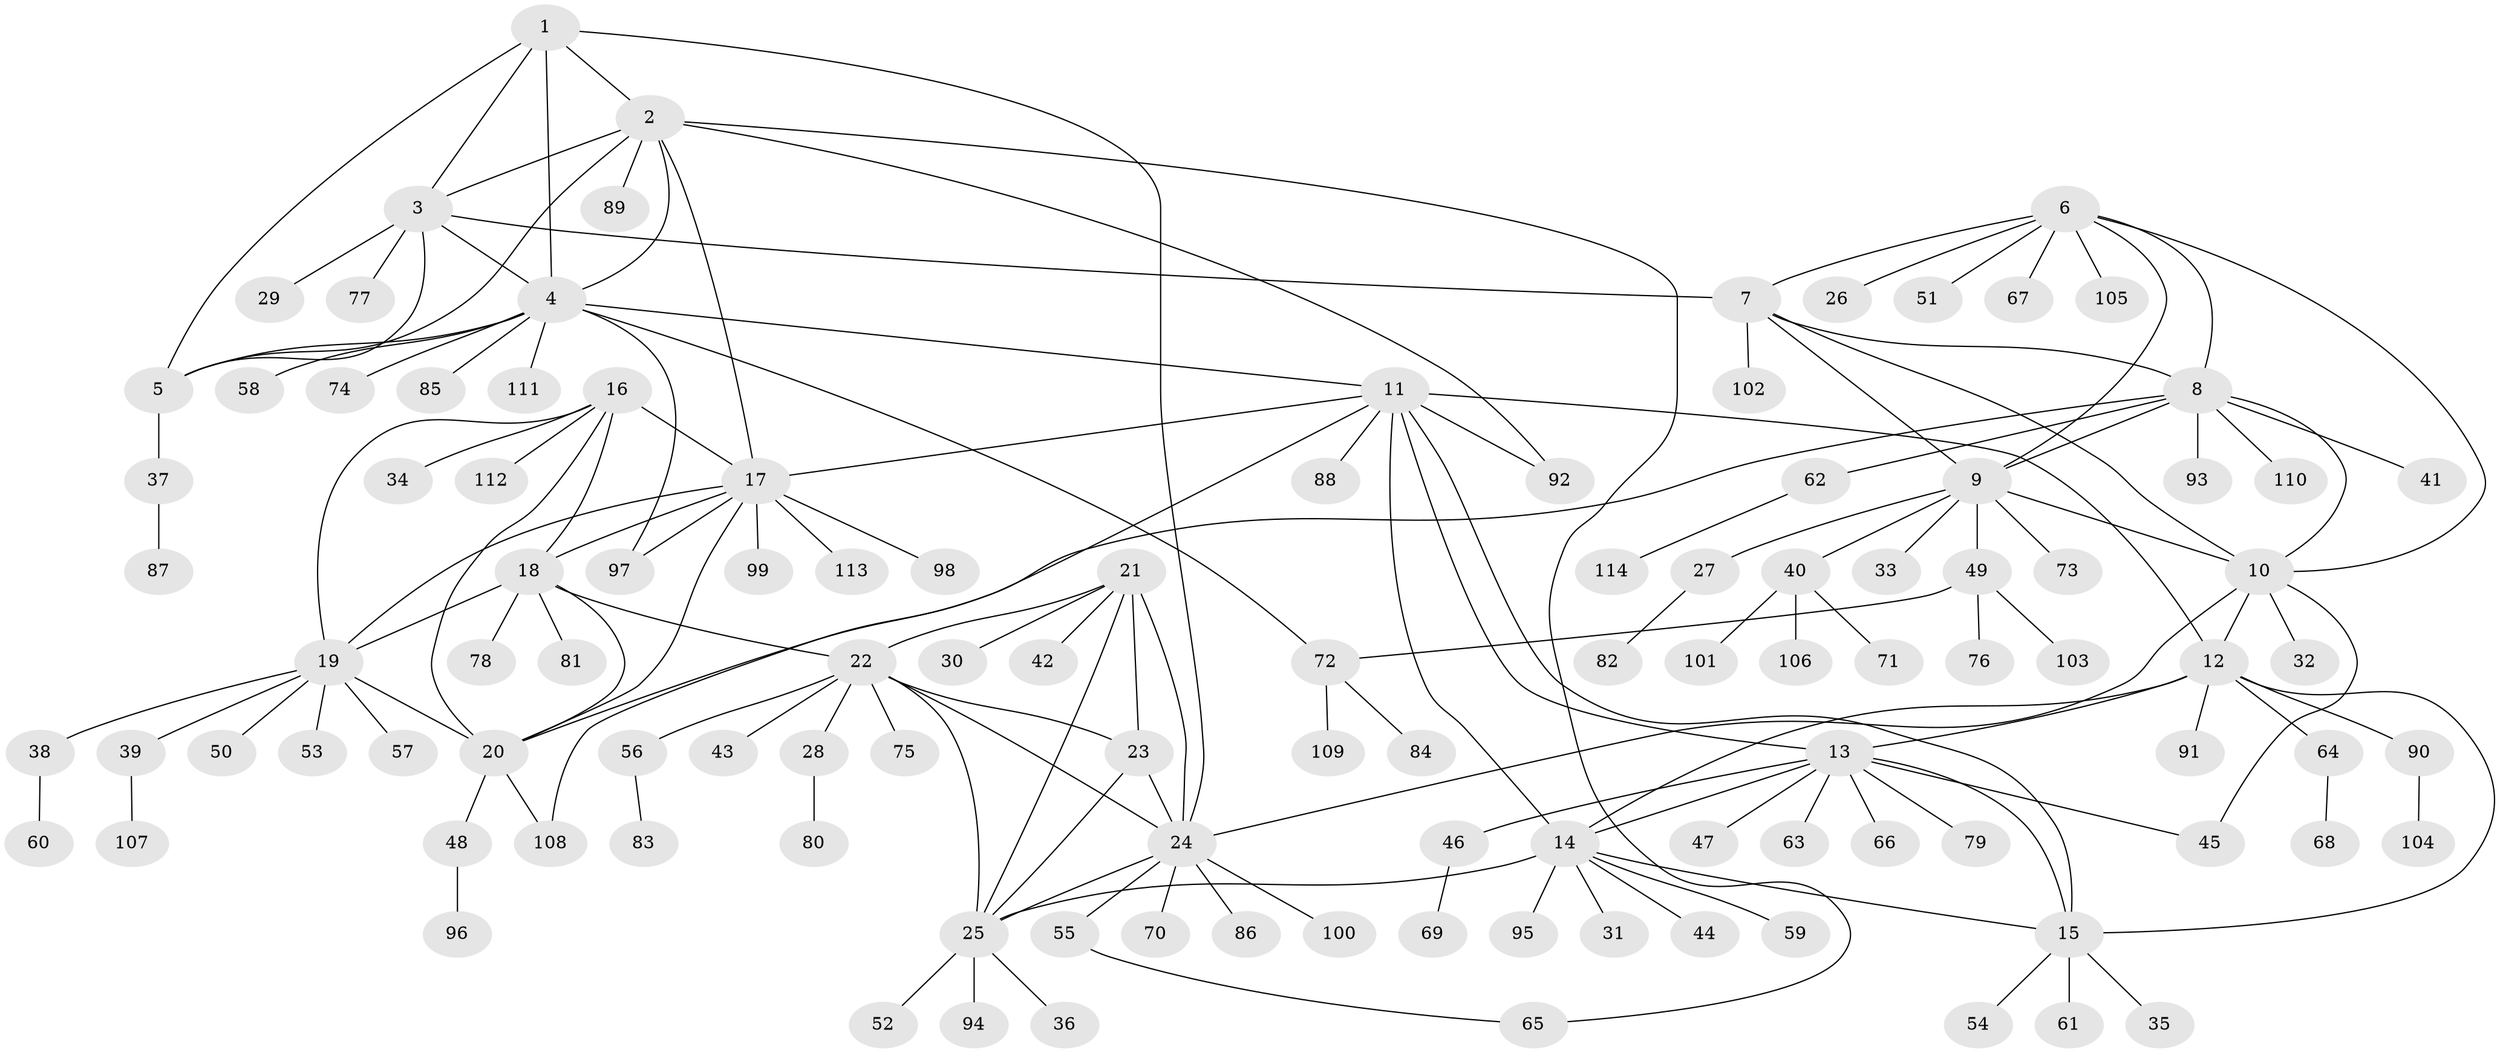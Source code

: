 // coarse degree distribution, {9: 0.02531645569620253, 4: 0.012658227848101266, 15: 0.012658227848101266, 7: 0.012658227848101266, 8: 0.012658227848101266, 6: 0.012658227848101266, 14: 0.012658227848101266, 3: 0.012658227848101266, 16: 0.02531645569620253, 1: 0.7974683544303798, 2: 0.06329113924050633}
// Generated by graph-tools (version 1.1) at 2025/57/03/04/25 21:57:24]
// undirected, 114 vertices, 155 edges
graph export_dot {
graph [start="1"]
  node [color=gray90,style=filled];
  1;
  2;
  3;
  4;
  5;
  6;
  7;
  8;
  9;
  10;
  11;
  12;
  13;
  14;
  15;
  16;
  17;
  18;
  19;
  20;
  21;
  22;
  23;
  24;
  25;
  26;
  27;
  28;
  29;
  30;
  31;
  32;
  33;
  34;
  35;
  36;
  37;
  38;
  39;
  40;
  41;
  42;
  43;
  44;
  45;
  46;
  47;
  48;
  49;
  50;
  51;
  52;
  53;
  54;
  55;
  56;
  57;
  58;
  59;
  60;
  61;
  62;
  63;
  64;
  65;
  66;
  67;
  68;
  69;
  70;
  71;
  72;
  73;
  74;
  75;
  76;
  77;
  78;
  79;
  80;
  81;
  82;
  83;
  84;
  85;
  86;
  87;
  88;
  89;
  90;
  91;
  92;
  93;
  94;
  95;
  96;
  97;
  98;
  99;
  100;
  101;
  102;
  103;
  104;
  105;
  106;
  107;
  108;
  109;
  110;
  111;
  112;
  113;
  114;
  1 -- 2;
  1 -- 3;
  1 -- 4;
  1 -- 5;
  1 -- 24;
  2 -- 3;
  2 -- 4;
  2 -- 5;
  2 -- 17;
  2 -- 65;
  2 -- 89;
  2 -- 92;
  3 -- 4;
  3 -- 5;
  3 -- 7;
  3 -- 29;
  3 -- 77;
  4 -- 5;
  4 -- 11;
  4 -- 58;
  4 -- 72;
  4 -- 74;
  4 -- 85;
  4 -- 97;
  4 -- 111;
  5 -- 37;
  6 -- 7;
  6 -- 8;
  6 -- 9;
  6 -- 10;
  6 -- 26;
  6 -- 51;
  6 -- 67;
  6 -- 105;
  7 -- 8;
  7 -- 9;
  7 -- 10;
  7 -- 102;
  8 -- 9;
  8 -- 10;
  8 -- 20;
  8 -- 41;
  8 -- 62;
  8 -- 93;
  8 -- 110;
  9 -- 10;
  9 -- 27;
  9 -- 33;
  9 -- 40;
  9 -- 49;
  9 -- 73;
  10 -- 12;
  10 -- 24;
  10 -- 32;
  10 -- 45;
  11 -- 12;
  11 -- 13;
  11 -- 14;
  11 -- 15;
  11 -- 17;
  11 -- 88;
  11 -- 92;
  11 -- 108;
  12 -- 13;
  12 -- 14;
  12 -- 15;
  12 -- 64;
  12 -- 90;
  12 -- 91;
  13 -- 14;
  13 -- 15;
  13 -- 45;
  13 -- 46;
  13 -- 47;
  13 -- 63;
  13 -- 66;
  13 -- 79;
  14 -- 15;
  14 -- 25;
  14 -- 31;
  14 -- 44;
  14 -- 59;
  14 -- 95;
  15 -- 35;
  15 -- 54;
  15 -- 61;
  16 -- 17;
  16 -- 18;
  16 -- 19;
  16 -- 20;
  16 -- 34;
  16 -- 112;
  17 -- 18;
  17 -- 19;
  17 -- 20;
  17 -- 97;
  17 -- 98;
  17 -- 99;
  17 -- 113;
  18 -- 19;
  18 -- 20;
  18 -- 22;
  18 -- 78;
  18 -- 81;
  19 -- 20;
  19 -- 38;
  19 -- 39;
  19 -- 50;
  19 -- 53;
  19 -- 57;
  20 -- 48;
  20 -- 108;
  21 -- 22;
  21 -- 23;
  21 -- 24;
  21 -- 25;
  21 -- 30;
  21 -- 42;
  22 -- 23;
  22 -- 24;
  22 -- 25;
  22 -- 28;
  22 -- 43;
  22 -- 56;
  22 -- 75;
  23 -- 24;
  23 -- 25;
  24 -- 25;
  24 -- 55;
  24 -- 70;
  24 -- 86;
  24 -- 100;
  25 -- 36;
  25 -- 52;
  25 -- 94;
  27 -- 82;
  28 -- 80;
  37 -- 87;
  38 -- 60;
  39 -- 107;
  40 -- 71;
  40 -- 101;
  40 -- 106;
  46 -- 69;
  48 -- 96;
  49 -- 72;
  49 -- 76;
  49 -- 103;
  55 -- 65;
  56 -- 83;
  62 -- 114;
  64 -- 68;
  72 -- 84;
  72 -- 109;
  90 -- 104;
}
